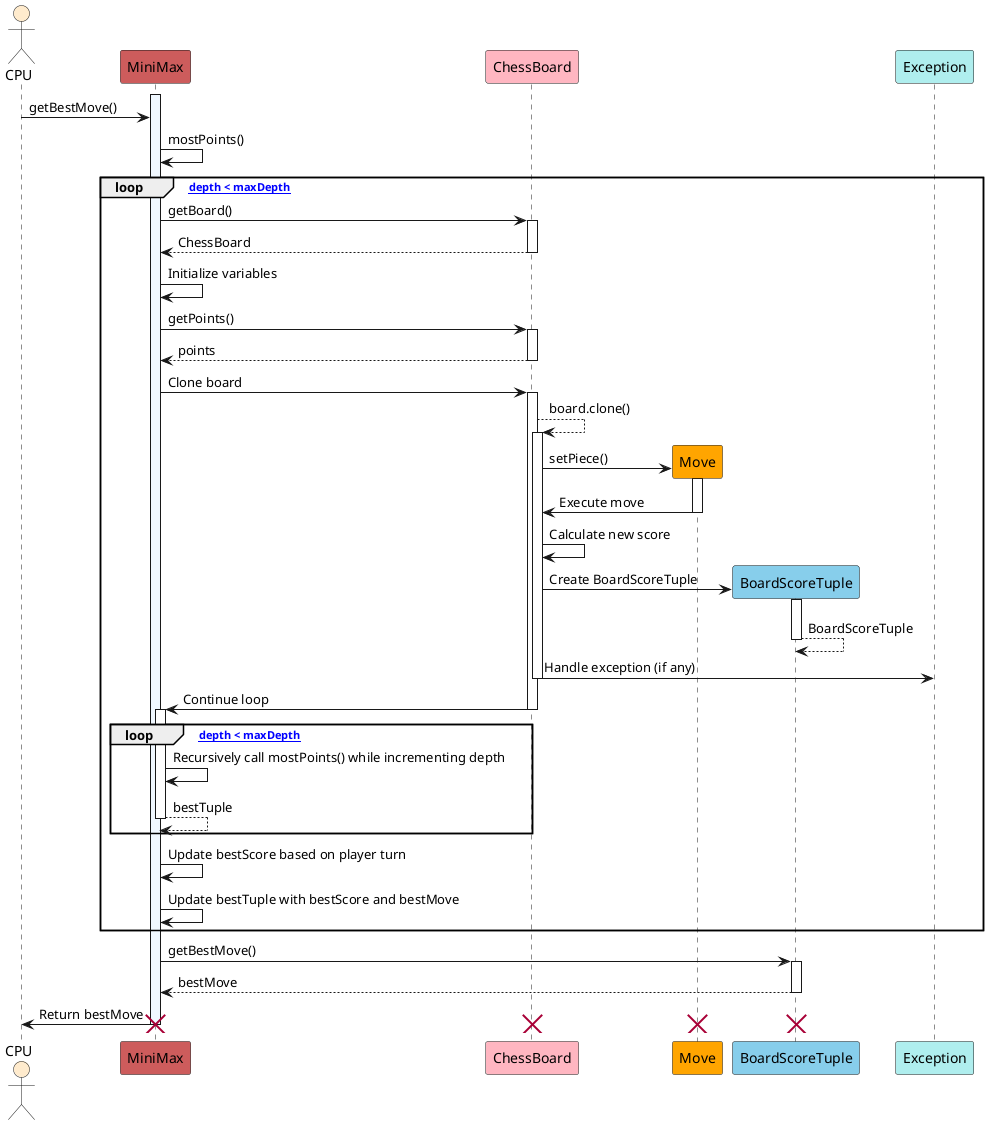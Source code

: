 @startuml MiniMaxSequenceDiagram

actor CPU as user #BlanchedAlmond
participant MiniMax as MM #IndianRed
participant ChessBoard as CB #LightPink
participant Move as M #Orange
participant BoardScoreTuple as BST #SkyBlue
participant Exception as E #PaleTurquoise

activate MM #AliceBlue

user -> MM : getBestMove()

MM -> MM : mostPoints()

loop ["depth < maxDepth"]

    MM -> CB : getBoard()
    activate CB
    CB --> MM : ChessBoard
    deactivate CB

    MM -> MM : Initialize variables
    MM -> CB : getPoints()
    activate CB
    CB --> MM : points
    deactivate CB
    MM -> CB : Clone board
    activate CB

    CB --> CB : board.clone()
    activate CB

    CB -> M** : setPiece()
    activate M
    M -> CB : Execute move
    deactivate M
    CB -> CB : Calculate new score
    CB -> BST** : Create BoardScoreTuple
    activate BST
    BST --> BST : BoardScoreTuple
    deactivate BST
    CB -> E : Handle exception (if any)
    deactivate CB
    CB -> MM : Continue loop
    deactivate CB
    loop ["depth < maxDepth"]
        activate MM
        MM -> MM : Recursively call mostPoints() while incrementing depth
        MM --> MM : bestTuple
        deactivate MM
    end
    MM -> MM : Update bestScore based on player turn
    MM -> MM : Update bestTuple with bestScore and bestMove

end

MM -> BST : getBestMove()
activate BST
BST --> MM : bestMove
deactivate BST

MM -> user : Return bestMove
deactivate MM
destroy MM
destroy CB
destroy M
destroy BST

@enduml